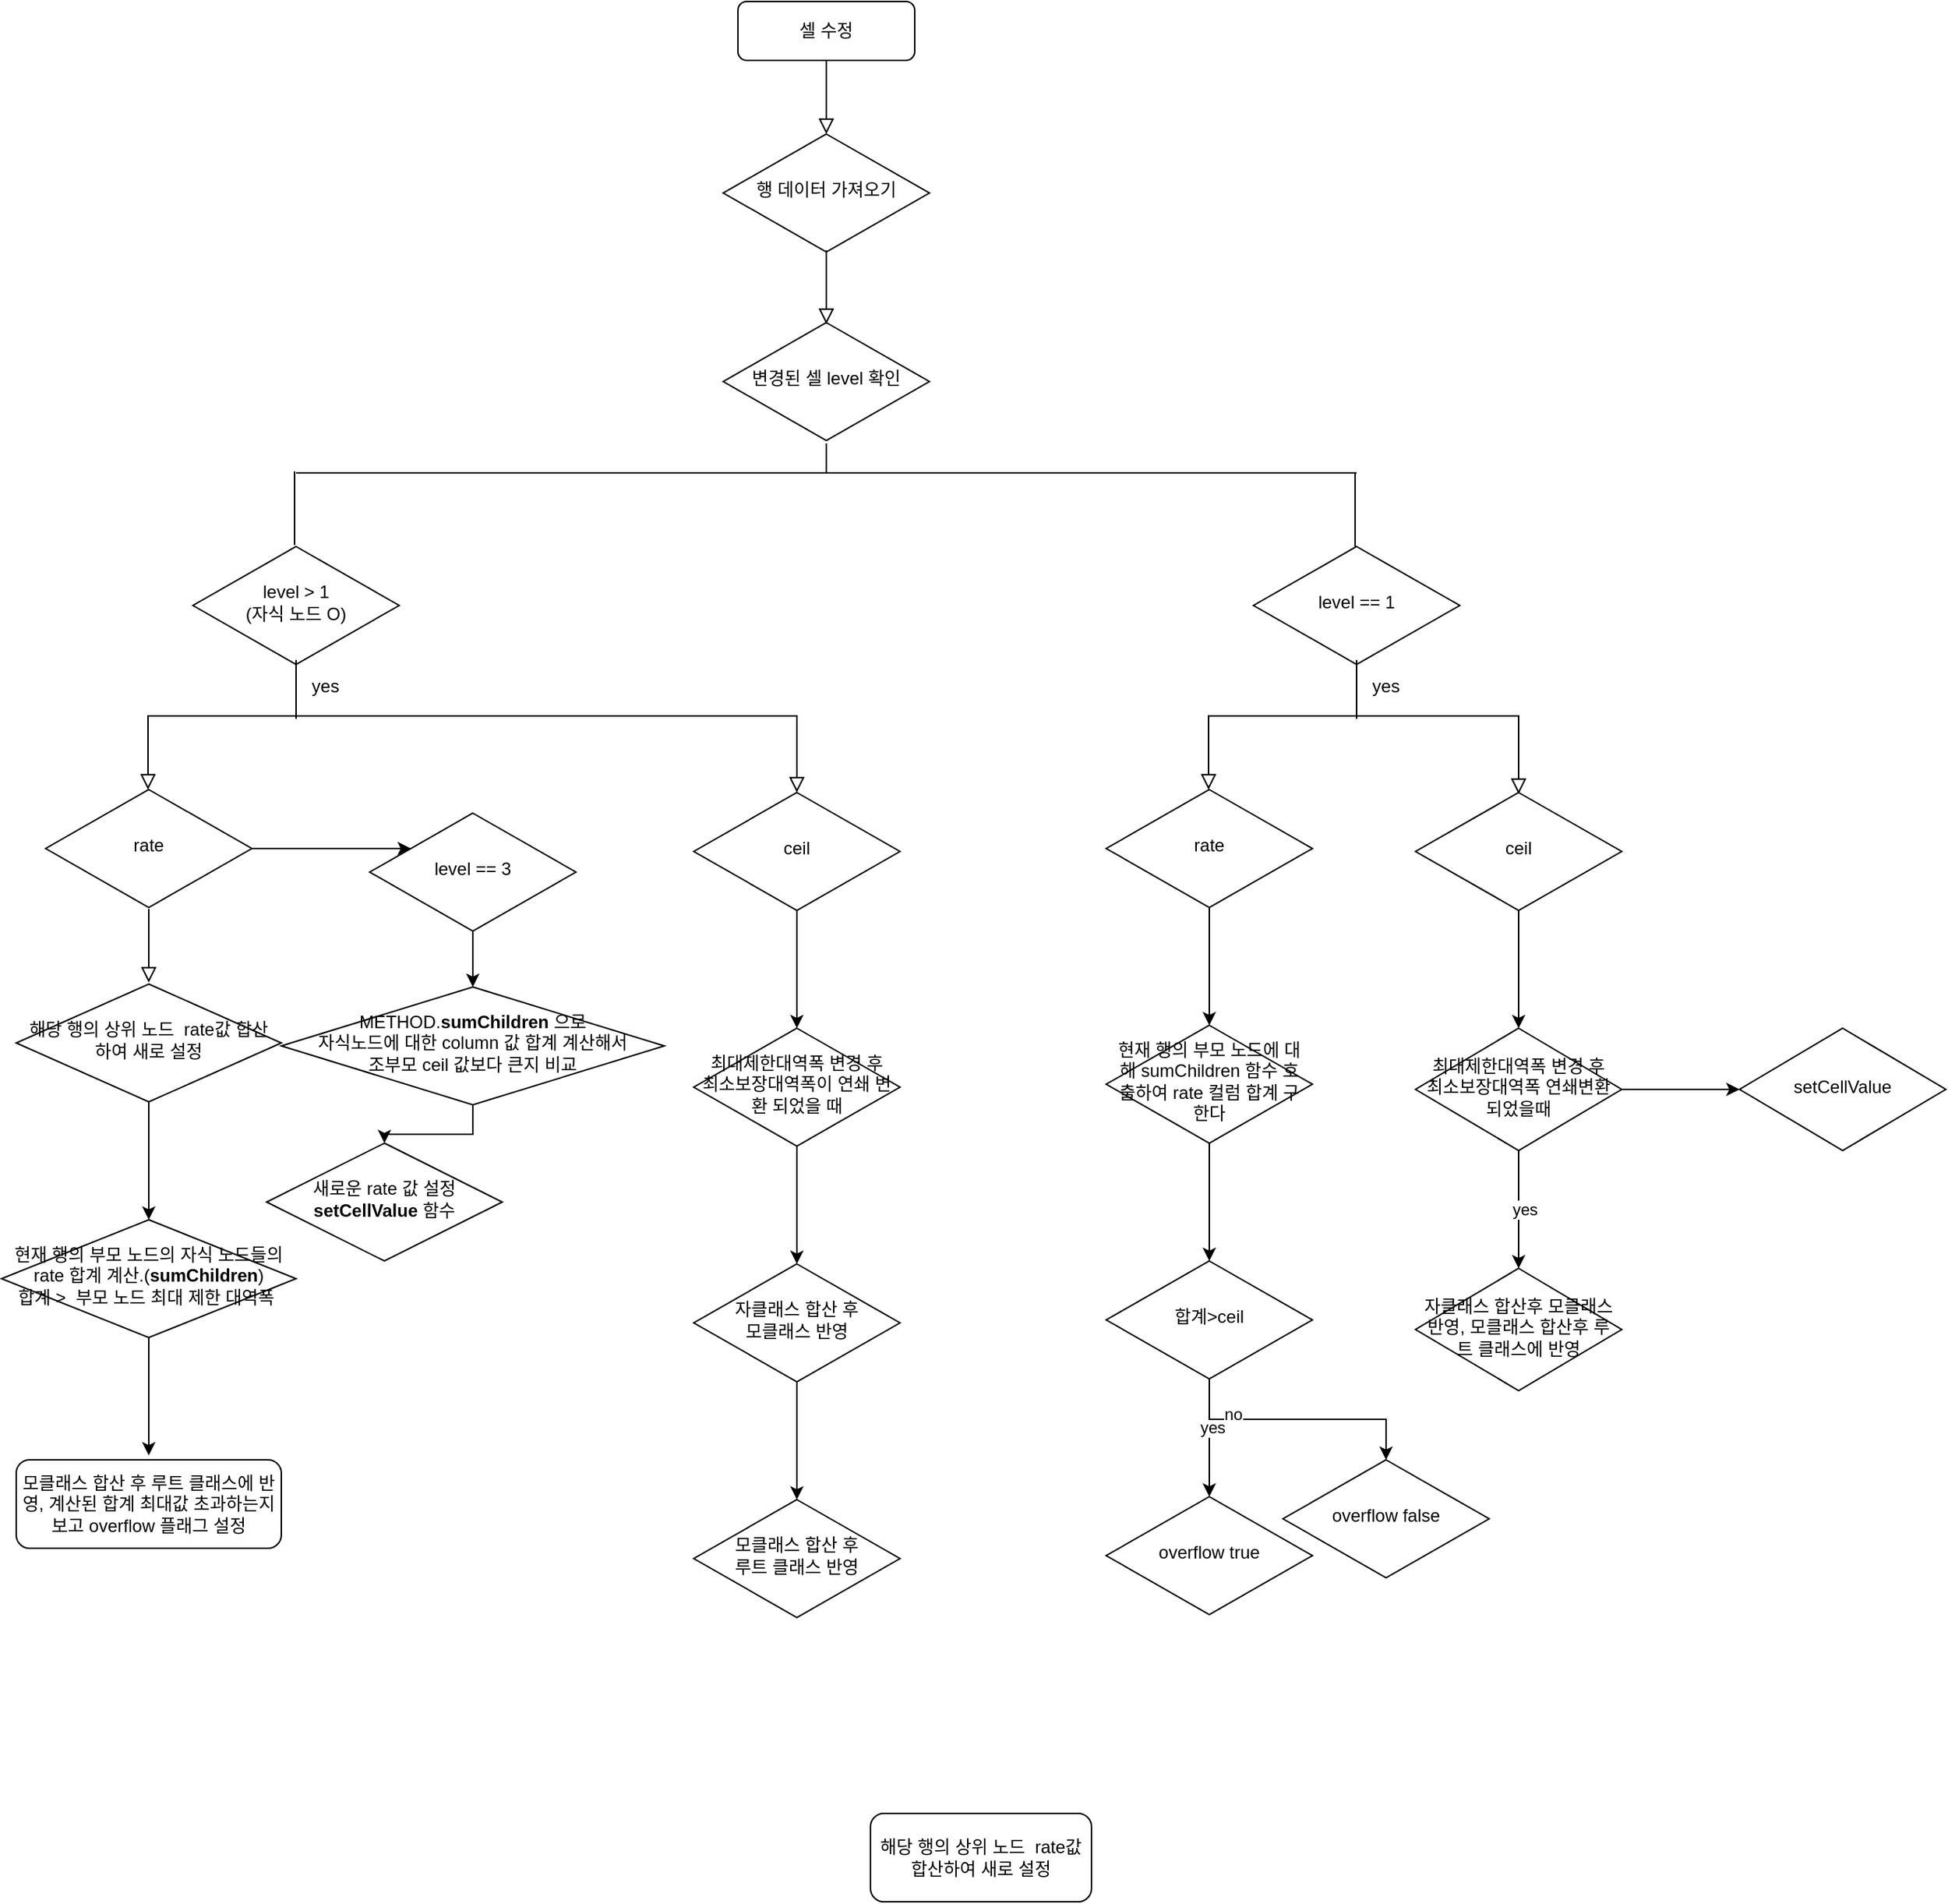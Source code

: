 <mxfile version="22.1.2" type="github">
  <diagram id="C5RBs43oDa-KdzZeNtuy" name="Page-1">
    <mxGraphModel dx="1983" dy="1079" grid="1" gridSize="10" guides="1" tooltips="1" connect="1" arrows="1" fold="1" page="1" pageScale="1" pageWidth="2336" pageHeight="1654" math="0" shadow="0">
      <root>
        <mxCell id="WIyWlLk6GJQsqaUBKTNV-0" />
        <mxCell id="WIyWlLk6GJQsqaUBKTNV-1" parent="WIyWlLk6GJQsqaUBKTNV-0" />
        <mxCell id="WIyWlLk6GJQsqaUBKTNV-2" value="" style="rounded=0;html=1;jettySize=auto;orthogonalLoop=1;fontSize=11;endArrow=block;endFill=0;endSize=8;strokeWidth=1;shadow=0;labelBackgroundColor=none;edgeStyle=orthogonalEdgeStyle;" parent="WIyWlLk6GJQsqaUBKTNV-1" source="WIyWlLk6GJQsqaUBKTNV-3" target="WIyWlLk6GJQsqaUBKTNV-6" edge="1">
          <mxGeometry relative="1" as="geometry" />
        </mxCell>
        <mxCell id="WIyWlLk6GJQsqaUBKTNV-3" value="셀 수정" style="rounded=1;whiteSpace=wrap;html=1;fontSize=12;glass=0;strokeWidth=1;shadow=0;" parent="WIyWlLk6GJQsqaUBKTNV-1" vertex="1">
          <mxGeometry x="900" y="80" width="120" height="40" as="geometry" />
        </mxCell>
        <mxCell id="WIyWlLk6GJQsqaUBKTNV-6" value="행 데이터 가져오기" style="rhombus;whiteSpace=wrap;html=1;shadow=0;fontFamily=Helvetica;fontSize=12;align=center;strokeWidth=1;spacing=6;spacingTop=-4;" parent="WIyWlLk6GJQsqaUBKTNV-1" vertex="1">
          <mxGeometry x="890" y="170" width="140" height="80" as="geometry" />
        </mxCell>
        <mxCell id="oHkGhMjI6xXn3DW6WMqZ-0" value="변경된 셀 level 확인" style="rhombus;whiteSpace=wrap;html=1;shadow=0;fontFamily=Helvetica;fontSize=12;align=center;strokeWidth=1;spacing=6;spacingTop=-4;" vertex="1" parent="WIyWlLk6GJQsqaUBKTNV-1">
          <mxGeometry x="890" y="298" width="140" height="80" as="geometry" />
        </mxCell>
        <mxCell id="oHkGhMjI6xXn3DW6WMqZ-1" value="" style="rounded=0;html=1;jettySize=auto;orthogonalLoop=1;fontSize=11;endArrow=block;endFill=0;endSize=8;strokeWidth=1;shadow=0;labelBackgroundColor=none;edgeStyle=orthogonalEdgeStyle;" edge="1" parent="WIyWlLk6GJQsqaUBKTNV-1">
          <mxGeometry relative="1" as="geometry">
            <mxPoint x="960" y="249" as="sourcePoint" />
            <mxPoint x="960" y="299" as="targetPoint" />
          </mxGeometry>
        </mxCell>
        <mxCell id="oHkGhMjI6xXn3DW6WMqZ-2" value="level &amp;gt; 1&lt;br&gt;(자식 노드 O)" style="rhombus;whiteSpace=wrap;html=1;shadow=0;fontFamily=Helvetica;fontSize=12;align=center;strokeWidth=1;spacing=6;spacingTop=-4;" vertex="1" parent="WIyWlLk6GJQsqaUBKTNV-1">
          <mxGeometry x="530" y="450" width="140" height="80" as="geometry" />
        </mxCell>
        <mxCell id="oHkGhMjI6xXn3DW6WMqZ-4" value="" style="rounded=0;html=1;jettySize=auto;orthogonalLoop=1;fontSize=11;endArrow=block;endFill=0;endSize=8;strokeWidth=1;shadow=0;labelBackgroundColor=none;edgeStyle=orthogonalEdgeStyle;exitX=1;exitY=0;exitDx=0;exitDy=0;" edge="1" parent="WIyWlLk6GJQsqaUBKTNV-1">
          <mxGeometry relative="1" as="geometry">
            <mxPoint x="600" y="565" as="sourcePoint" />
            <mxPoint x="499.5" y="615" as="targetPoint" />
            <Array as="points">
              <mxPoint x="500" y="565" />
            </Array>
          </mxGeometry>
        </mxCell>
        <mxCell id="oHkGhMjI6xXn3DW6WMqZ-130" value="" style="edgeStyle=orthogonalEdgeStyle;rounded=0;orthogonalLoop=1;jettySize=auto;html=1;" edge="1" parent="WIyWlLk6GJQsqaUBKTNV-1" source="oHkGhMjI6xXn3DW6WMqZ-5" target="oHkGhMjI6xXn3DW6WMqZ-62">
          <mxGeometry relative="1" as="geometry">
            <Array as="points">
              <mxPoint x="650" y="650" />
              <mxPoint x="650" y="650" />
            </Array>
          </mxGeometry>
        </mxCell>
        <mxCell id="oHkGhMjI6xXn3DW6WMqZ-5" value="rate" style="rhombus;whiteSpace=wrap;html=1;shadow=0;fontFamily=Helvetica;fontSize=12;align=center;strokeWidth=1;spacing=6;spacingTop=-4;" vertex="1" parent="WIyWlLk6GJQsqaUBKTNV-1">
          <mxGeometry x="430" y="615" width="140" height="80" as="geometry" />
        </mxCell>
        <mxCell id="oHkGhMjI6xXn3DW6WMqZ-6" value="yes" style="text;html=1;strokeColor=none;fillColor=none;align=center;verticalAlign=middle;whiteSpace=wrap;rounded=0;" vertex="1" parent="WIyWlLk6GJQsqaUBKTNV-1">
          <mxGeometry x="590" y="530" width="60" height="30" as="geometry" />
        </mxCell>
        <mxCell id="oHkGhMjI6xXn3DW6WMqZ-9" value="" style="rounded=0;html=1;jettySize=auto;orthogonalLoop=1;fontSize=11;endArrow=block;endFill=0;endSize=8;strokeWidth=1;shadow=0;labelBackgroundColor=none;edgeStyle=orthogonalEdgeStyle;exitX=0.5;exitY=1;exitDx=0;exitDy=0;entryX=0.5;entryY=0;entryDx=0;entryDy=0;" edge="1" parent="WIyWlLk6GJQsqaUBKTNV-1" target="oHkGhMjI6xXn3DW6WMqZ-10">
          <mxGeometry relative="1" as="geometry">
            <mxPoint x="600" y="565" as="sourcePoint" />
            <mxPoint x="920" y="610" as="targetPoint" />
            <Array as="points">
              <mxPoint x="940" y="565" />
            </Array>
          </mxGeometry>
        </mxCell>
        <mxCell id="oHkGhMjI6xXn3DW6WMqZ-132" value="" style="edgeStyle=orthogonalEdgeStyle;rounded=0;orthogonalLoop=1;jettySize=auto;html=1;" edge="1" parent="WIyWlLk6GJQsqaUBKTNV-1" source="oHkGhMjI6xXn3DW6WMqZ-10" target="oHkGhMjI6xXn3DW6WMqZ-131">
          <mxGeometry relative="1" as="geometry" />
        </mxCell>
        <mxCell id="oHkGhMjI6xXn3DW6WMqZ-10" value="ceil" style="rhombus;whiteSpace=wrap;html=1;shadow=0;fontFamily=Helvetica;fontSize=12;align=center;strokeWidth=1;spacing=6;spacingTop=-4;" vertex="1" parent="WIyWlLk6GJQsqaUBKTNV-1">
          <mxGeometry x="870" y="617" width="140" height="80" as="geometry" />
        </mxCell>
        <mxCell id="oHkGhMjI6xXn3DW6WMqZ-11" value="" style="endArrow=none;html=1;rounded=0;endSize=5;" edge="1" parent="WIyWlLk6GJQsqaUBKTNV-1">
          <mxGeometry width="50" height="50" relative="1" as="geometry">
            <mxPoint x="600" y="567" as="sourcePoint" />
            <mxPoint x="600" y="527" as="targetPoint" />
          </mxGeometry>
        </mxCell>
        <mxCell id="oHkGhMjI6xXn3DW6WMqZ-58" value="" style="endArrow=none;html=1;rounded=0;" edge="1" parent="WIyWlLk6GJQsqaUBKTNV-1">
          <mxGeometry width="50" height="50" relative="1" as="geometry">
            <mxPoint x="960" y="400" as="sourcePoint" />
            <mxPoint x="960" y="380" as="targetPoint" />
          </mxGeometry>
        </mxCell>
        <mxCell id="oHkGhMjI6xXn3DW6WMqZ-59" value="" style="endArrow=none;html=1;rounded=0;" edge="1" parent="WIyWlLk6GJQsqaUBKTNV-1">
          <mxGeometry width="50" height="50" relative="1" as="geometry">
            <mxPoint x="599" y="449" as="sourcePoint" />
            <mxPoint x="599" y="399" as="targetPoint" />
          </mxGeometry>
        </mxCell>
        <mxCell id="oHkGhMjI6xXn3DW6WMqZ-60" value="" style="endArrow=none;html=1;rounded=0;" edge="1" parent="WIyWlLk6GJQsqaUBKTNV-1">
          <mxGeometry width="50" height="50" relative="1" as="geometry">
            <mxPoint x="1319" y="450" as="sourcePoint" />
            <mxPoint x="1319" y="400" as="targetPoint" />
          </mxGeometry>
        </mxCell>
        <mxCell id="oHkGhMjI6xXn3DW6WMqZ-61" value="" style="endArrow=none;html=1;rounded=0;" edge="1" parent="WIyWlLk6GJQsqaUBKTNV-1">
          <mxGeometry width="50" height="50" relative="1" as="geometry">
            <mxPoint x="600" y="400" as="sourcePoint" />
            <mxPoint x="1320" y="400" as="targetPoint" />
          </mxGeometry>
        </mxCell>
        <mxCell id="oHkGhMjI6xXn3DW6WMqZ-92" value="" style="edgeStyle=orthogonalEdgeStyle;rounded=0;orthogonalLoop=1;jettySize=auto;html=1;" edge="1" parent="WIyWlLk6GJQsqaUBKTNV-1" source="oHkGhMjI6xXn3DW6WMqZ-62" target="oHkGhMjI6xXn3DW6WMqZ-64">
          <mxGeometry relative="1" as="geometry" />
        </mxCell>
        <mxCell id="oHkGhMjI6xXn3DW6WMqZ-62" value="level == 3" style="rhombus;whiteSpace=wrap;html=1;shadow=0;fontFamily=Helvetica;fontSize=12;align=center;strokeWidth=1;spacing=6;spacingTop=-4;" vertex="1" parent="WIyWlLk6GJQsqaUBKTNV-1">
          <mxGeometry x="650" y="631" width="140" height="80" as="geometry" />
        </mxCell>
        <mxCell id="oHkGhMjI6xXn3DW6WMqZ-95" value="" style="edgeStyle=orthogonalEdgeStyle;rounded=0;orthogonalLoop=1;jettySize=auto;html=1;" edge="1" parent="WIyWlLk6GJQsqaUBKTNV-1" source="oHkGhMjI6xXn3DW6WMqZ-64" target="oHkGhMjI6xXn3DW6WMqZ-94">
          <mxGeometry relative="1" as="geometry" />
        </mxCell>
        <mxCell id="oHkGhMjI6xXn3DW6WMqZ-64" value="METHOD.&lt;b&gt;sumChildren&lt;/b&gt; 으로 &lt;br&gt;자식노드에 대한 column 값 합계 계산해서 &lt;br&gt;조부모 ceil 값보다 큰지 비교" style="rhombus;whiteSpace=wrap;html=1;shadow=0;fontFamily=Helvetica;fontSize=12;align=center;strokeWidth=1;spacing=6;spacingTop=-4;" vertex="1" parent="WIyWlLk6GJQsqaUBKTNV-1">
          <mxGeometry x="590" y="749" width="260" height="80" as="geometry" />
        </mxCell>
        <mxCell id="oHkGhMjI6xXn3DW6WMqZ-69" value="level == 1" style="rhombus;whiteSpace=wrap;html=1;shadow=0;fontFamily=Helvetica;fontSize=12;align=center;strokeWidth=1;spacing=6;spacingTop=-4;" vertex="1" parent="WIyWlLk6GJQsqaUBKTNV-1">
          <mxGeometry x="1250" y="450" width="140" height="80" as="geometry" />
        </mxCell>
        <mxCell id="oHkGhMjI6xXn3DW6WMqZ-70" value="" style="rounded=0;html=1;jettySize=auto;orthogonalLoop=1;fontSize=11;endArrow=block;endFill=0;endSize=8;strokeWidth=1;shadow=0;labelBackgroundColor=none;edgeStyle=orthogonalEdgeStyle;exitX=1;exitY=0;exitDx=0;exitDy=0;" edge="1" parent="WIyWlLk6GJQsqaUBKTNV-1">
          <mxGeometry relative="1" as="geometry">
            <mxPoint x="1320" y="565" as="sourcePoint" />
            <mxPoint x="1219.5" y="615" as="targetPoint" />
            <Array as="points">
              <mxPoint x="1220" y="565" />
            </Array>
          </mxGeometry>
        </mxCell>
        <mxCell id="oHkGhMjI6xXn3DW6WMqZ-103" value="" style="edgeStyle=orthogonalEdgeStyle;rounded=0;orthogonalLoop=1;jettySize=auto;html=1;" edge="1" parent="WIyWlLk6GJQsqaUBKTNV-1" source="oHkGhMjI6xXn3DW6WMqZ-71" target="oHkGhMjI6xXn3DW6WMqZ-102">
          <mxGeometry relative="1" as="geometry" />
        </mxCell>
        <mxCell id="oHkGhMjI6xXn3DW6WMqZ-71" value="rate" style="rhombus;whiteSpace=wrap;html=1;shadow=0;fontFamily=Helvetica;fontSize=12;align=center;strokeWidth=1;spacing=6;spacingTop=-4;" vertex="1" parent="WIyWlLk6GJQsqaUBKTNV-1">
          <mxGeometry x="1150" y="615" width="140" height="80" as="geometry" />
        </mxCell>
        <mxCell id="oHkGhMjI6xXn3DW6WMqZ-72" value="yes" style="text;html=1;strokeColor=none;fillColor=none;align=center;verticalAlign=middle;whiteSpace=wrap;rounded=0;" vertex="1" parent="WIyWlLk6GJQsqaUBKTNV-1">
          <mxGeometry x="1310" y="530" width="60" height="30" as="geometry" />
        </mxCell>
        <mxCell id="oHkGhMjI6xXn3DW6WMqZ-73" value="" style="rounded=0;html=1;jettySize=auto;orthogonalLoop=1;fontSize=11;endArrow=block;endFill=0;endSize=8;strokeWidth=1;shadow=0;labelBackgroundColor=none;edgeStyle=orthogonalEdgeStyle;exitX=0.5;exitY=1;exitDx=0;exitDy=0;" edge="1" parent="WIyWlLk6GJQsqaUBKTNV-1">
          <mxGeometry relative="1" as="geometry">
            <mxPoint x="1320" y="565" as="sourcePoint" />
            <mxPoint x="1430" y="618" as="targetPoint" />
            <Array as="points">
              <mxPoint x="1430" y="565" />
            </Array>
          </mxGeometry>
        </mxCell>
        <mxCell id="oHkGhMjI6xXn3DW6WMqZ-118" value="" style="edgeStyle=orthogonalEdgeStyle;rounded=0;orthogonalLoop=1;jettySize=auto;html=1;" edge="1" parent="WIyWlLk6GJQsqaUBKTNV-1" source="oHkGhMjI6xXn3DW6WMqZ-74" target="oHkGhMjI6xXn3DW6WMqZ-117">
          <mxGeometry relative="1" as="geometry" />
        </mxCell>
        <mxCell id="oHkGhMjI6xXn3DW6WMqZ-74" value="ceil" style="rhombus;whiteSpace=wrap;html=1;shadow=0;fontFamily=Helvetica;fontSize=12;align=center;strokeWidth=1;spacing=6;spacingTop=-4;" vertex="1" parent="WIyWlLk6GJQsqaUBKTNV-1">
          <mxGeometry x="1360" y="617" width="140" height="80" as="geometry" />
        </mxCell>
        <mxCell id="oHkGhMjI6xXn3DW6WMqZ-75" value="" style="endArrow=none;html=1;rounded=0;endSize=5;" edge="1" parent="WIyWlLk6GJQsqaUBKTNV-1">
          <mxGeometry width="50" height="50" relative="1" as="geometry">
            <mxPoint x="1320" y="567" as="sourcePoint" />
            <mxPoint x="1320" y="527" as="targetPoint" />
          </mxGeometry>
        </mxCell>
        <mxCell id="oHkGhMjI6xXn3DW6WMqZ-80" value="" style="rounded=0;html=1;jettySize=auto;orthogonalLoop=1;fontSize=11;endArrow=block;endFill=0;endSize=8;strokeWidth=1;shadow=0;labelBackgroundColor=none;edgeStyle=orthogonalEdgeStyle;" edge="1" parent="WIyWlLk6GJQsqaUBKTNV-1">
          <mxGeometry relative="1" as="geometry">
            <mxPoint x="500" y="696" as="sourcePoint" />
            <mxPoint x="500" y="746" as="targetPoint" />
          </mxGeometry>
        </mxCell>
        <mxCell id="oHkGhMjI6xXn3DW6WMqZ-83" value="모클래스 합산 후 루트 클래스에 반영, 계산된 합계 최대값 초과하는지 보고 overflow 플래그 설정" style="rounded=1;whiteSpace=wrap;html=1;" vertex="1" parent="WIyWlLk6GJQsqaUBKTNV-1">
          <mxGeometry x="410" y="1070" width="180" height="60" as="geometry" />
        </mxCell>
        <mxCell id="oHkGhMjI6xXn3DW6WMqZ-84" value="해당 행의 상위 노드&amp;nbsp; rate값 합산하여 새로 설정" style="rounded=1;whiteSpace=wrap;html=1;" vertex="1" parent="WIyWlLk6GJQsqaUBKTNV-1">
          <mxGeometry x="990" y="1310" width="150" height="60" as="geometry" />
        </mxCell>
        <mxCell id="oHkGhMjI6xXn3DW6WMqZ-125" value="" style="edgeStyle=orthogonalEdgeStyle;rounded=0;orthogonalLoop=1;jettySize=auto;html=1;" edge="1" parent="WIyWlLk6GJQsqaUBKTNV-1" source="oHkGhMjI6xXn3DW6WMqZ-86" target="oHkGhMjI6xXn3DW6WMqZ-124">
          <mxGeometry relative="1" as="geometry" />
        </mxCell>
        <mxCell id="oHkGhMjI6xXn3DW6WMqZ-86" value="해당 행의 상위 노드&amp;nbsp; rate값 합산하여 새로 설정" style="rhombus;whiteSpace=wrap;html=1;shadow=0;fontFamily=Helvetica;fontSize=12;align=center;strokeWidth=1;spacing=6;spacingTop=-4;" vertex="1" parent="WIyWlLk6GJQsqaUBKTNV-1">
          <mxGeometry x="410" y="747" width="180" height="80" as="geometry" />
        </mxCell>
        <mxCell id="oHkGhMjI6xXn3DW6WMqZ-94" value="새로운 rate 값 설정&lt;br&gt;&lt;b&gt;setCellValue&lt;/b&gt; 함수" style="rhombus;whiteSpace=wrap;html=1;shadow=0;fontFamily=Helvetica;fontSize=12;align=center;strokeWidth=1;spacing=6;spacingTop=-4;" vertex="1" parent="WIyWlLk6GJQsqaUBKTNV-1">
          <mxGeometry x="580" y="855" width="160" height="80" as="geometry" />
        </mxCell>
        <mxCell id="oHkGhMjI6xXn3DW6WMqZ-105" value="" style="edgeStyle=orthogonalEdgeStyle;rounded=0;orthogonalLoop=1;jettySize=auto;html=1;" edge="1" parent="WIyWlLk6GJQsqaUBKTNV-1" source="oHkGhMjI6xXn3DW6WMqZ-102" target="oHkGhMjI6xXn3DW6WMqZ-104">
          <mxGeometry relative="1" as="geometry" />
        </mxCell>
        <mxCell id="oHkGhMjI6xXn3DW6WMqZ-102" value="현재 행의 부모 노드에 대해 sumChildren 함수 호출하여 rate 컬럼 합계 구한다" style="rhombus;whiteSpace=wrap;html=1;shadow=0;fontFamily=Helvetica;fontSize=12;align=center;strokeWidth=1;spacing=6;spacingTop=-4;" vertex="1" parent="WIyWlLk6GJQsqaUBKTNV-1">
          <mxGeometry x="1150" y="775" width="140" height="80" as="geometry" />
        </mxCell>
        <mxCell id="oHkGhMjI6xXn3DW6WMqZ-107" value="" style="edgeStyle=orthogonalEdgeStyle;rounded=0;orthogonalLoop=1;jettySize=auto;html=1;" edge="1" parent="WIyWlLk6GJQsqaUBKTNV-1" source="oHkGhMjI6xXn3DW6WMqZ-104" target="oHkGhMjI6xXn3DW6WMqZ-106">
          <mxGeometry relative="1" as="geometry" />
        </mxCell>
        <mxCell id="oHkGhMjI6xXn3DW6WMqZ-108" value="yes" style="edgeLabel;html=1;align=center;verticalAlign=middle;resizable=0;points=[];" vertex="1" connectable="0" parent="oHkGhMjI6xXn3DW6WMqZ-107">
          <mxGeometry x="-0.175" y="2" relative="1" as="geometry">
            <mxPoint as="offset" />
          </mxGeometry>
        </mxCell>
        <mxCell id="oHkGhMjI6xXn3DW6WMqZ-110" value="" style="edgeStyle=orthogonalEdgeStyle;rounded=0;orthogonalLoop=1;jettySize=auto;html=1;" edge="1" parent="WIyWlLk6GJQsqaUBKTNV-1" source="oHkGhMjI6xXn3DW6WMqZ-104" target="oHkGhMjI6xXn3DW6WMqZ-109">
          <mxGeometry relative="1" as="geometry" />
        </mxCell>
        <mxCell id="oHkGhMjI6xXn3DW6WMqZ-111" value="no" style="edgeLabel;html=1;align=center;verticalAlign=middle;resizable=0;points=[];" vertex="1" connectable="0" parent="oHkGhMjI6xXn3DW6WMqZ-110">
          <mxGeometry x="-0.508" y="4" relative="1" as="geometry">
            <mxPoint as="offset" />
          </mxGeometry>
        </mxCell>
        <mxCell id="oHkGhMjI6xXn3DW6WMqZ-104" value="합계&amp;gt;ceil" style="rhombus;whiteSpace=wrap;html=1;shadow=0;fontFamily=Helvetica;fontSize=12;align=center;strokeWidth=1;spacing=6;spacingTop=-4;" vertex="1" parent="WIyWlLk6GJQsqaUBKTNV-1">
          <mxGeometry x="1150" y="935" width="140" height="80" as="geometry" />
        </mxCell>
        <mxCell id="oHkGhMjI6xXn3DW6WMqZ-106" value="overflow true" style="rhombus;whiteSpace=wrap;html=1;shadow=0;fontFamily=Helvetica;fontSize=12;align=center;strokeWidth=1;spacing=6;spacingTop=-4;" vertex="1" parent="WIyWlLk6GJQsqaUBKTNV-1">
          <mxGeometry x="1150" y="1095" width="140" height="80" as="geometry" />
        </mxCell>
        <mxCell id="oHkGhMjI6xXn3DW6WMqZ-109" value="overflow false" style="rhombus;whiteSpace=wrap;html=1;shadow=0;fontFamily=Helvetica;fontSize=12;align=center;strokeWidth=1;spacing=6;spacingTop=-4;" vertex="1" parent="WIyWlLk6GJQsqaUBKTNV-1">
          <mxGeometry x="1270" y="1070" width="140" height="80" as="geometry" />
        </mxCell>
        <mxCell id="oHkGhMjI6xXn3DW6WMqZ-120" value="" style="edgeStyle=orthogonalEdgeStyle;rounded=0;orthogonalLoop=1;jettySize=auto;html=1;" edge="1" parent="WIyWlLk6GJQsqaUBKTNV-1" source="oHkGhMjI6xXn3DW6WMqZ-117" target="oHkGhMjI6xXn3DW6WMqZ-119">
          <mxGeometry relative="1" as="geometry" />
        </mxCell>
        <mxCell id="oHkGhMjI6xXn3DW6WMqZ-121" value="yes" style="edgeLabel;html=1;align=center;verticalAlign=middle;resizable=0;points=[];" vertex="1" connectable="0" parent="oHkGhMjI6xXn3DW6WMqZ-120">
          <mxGeometry y="4" relative="1" as="geometry">
            <mxPoint as="offset" />
          </mxGeometry>
        </mxCell>
        <mxCell id="oHkGhMjI6xXn3DW6WMqZ-123" value="" style="edgeStyle=orthogonalEdgeStyle;rounded=0;orthogonalLoop=1;jettySize=auto;html=1;" edge="1" parent="WIyWlLk6GJQsqaUBKTNV-1" source="oHkGhMjI6xXn3DW6WMqZ-117" target="oHkGhMjI6xXn3DW6WMqZ-122">
          <mxGeometry relative="1" as="geometry" />
        </mxCell>
        <mxCell id="oHkGhMjI6xXn3DW6WMqZ-117" value="최대제한대역폭 변경 후 최소보장대역폭 연쇄변환되었을때" style="rhombus;whiteSpace=wrap;html=1;shadow=0;fontFamily=Helvetica;fontSize=12;align=center;strokeWidth=1;spacing=6;spacingTop=-4;" vertex="1" parent="WIyWlLk6GJQsqaUBKTNV-1">
          <mxGeometry x="1360" y="777" width="140" height="83" as="geometry" />
        </mxCell>
        <mxCell id="oHkGhMjI6xXn3DW6WMqZ-119" value="자클래스 합산후 모클래스 반영, 모클래스 합산후 루트 클래스에 반영" style="rhombus;whiteSpace=wrap;html=1;shadow=0;fontFamily=Helvetica;fontSize=12;align=center;strokeWidth=1;spacing=6;spacingTop=-4;" vertex="1" parent="WIyWlLk6GJQsqaUBKTNV-1">
          <mxGeometry x="1360" y="940" width="140" height="83" as="geometry" />
        </mxCell>
        <mxCell id="oHkGhMjI6xXn3DW6WMqZ-122" value="setCellValue" style="rhombus;whiteSpace=wrap;html=1;shadow=0;fontFamily=Helvetica;fontSize=12;align=center;strokeWidth=1;spacing=6;spacingTop=-4;" vertex="1" parent="WIyWlLk6GJQsqaUBKTNV-1">
          <mxGeometry x="1580" y="777" width="140" height="83" as="geometry" />
        </mxCell>
        <mxCell id="oHkGhMjI6xXn3DW6WMqZ-127" value="" style="edgeStyle=orthogonalEdgeStyle;rounded=0;orthogonalLoop=1;jettySize=auto;html=1;" edge="1" parent="WIyWlLk6GJQsqaUBKTNV-1" source="oHkGhMjI6xXn3DW6WMqZ-124">
          <mxGeometry relative="1" as="geometry">
            <mxPoint x="500" y="1067" as="targetPoint" />
          </mxGeometry>
        </mxCell>
        <mxCell id="oHkGhMjI6xXn3DW6WMqZ-124" value="현재 행의 부모 노드의 자식 노드들의 rate 합계 계산.(&lt;b&gt;sumChildren&lt;/b&gt;)&lt;br&gt;합계 &amp;gt;&amp;nbsp; 부모 노드 최대 제한 대역폭&amp;nbsp;" style="rhombus;whiteSpace=wrap;html=1;shadow=0;fontFamily=Helvetica;fontSize=12;align=center;strokeWidth=1;spacing=6;spacingTop=-4;" vertex="1" parent="WIyWlLk6GJQsqaUBKTNV-1">
          <mxGeometry x="400" y="907" width="200" height="80" as="geometry" />
        </mxCell>
        <mxCell id="oHkGhMjI6xXn3DW6WMqZ-134" value="" style="edgeStyle=orthogonalEdgeStyle;rounded=0;orthogonalLoop=1;jettySize=auto;html=1;" edge="1" parent="WIyWlLk6GJQsqaUBKTNV-1" source="oHkGhMjI6xXn3DW6WMqZ-131" target="oHkGhMjI6xXn3DW6WMqZ-133">
          <mxGeometry relative="1" as="geometry" />
        </mxCell>
        <mxCell id="oHkGhMjI6xXn3DW6WMqZ-131" value="최대제한대역폭 변경 후 최소보장대역폭이 연쇄 변환 되었을 때" style="rhombus;whiteSpace=wrap;html=1;shadow=0;fontFamily=Helvetica;fontSize=12;align=center;strokeWidth=1;spacing=6;spacingTop=-4;" vertex="1" parent="WIyWlLk6GJQsqaUBKTNV-1">
          <mxGeometry x="870" y="777" width="140" height="80" as="geometry" />
        </mxCell>
        <mxCell id="oHkGhMjI6xXn3DW6WMqZ-136" value="" style="edgeStyle=orthogonalEdgeStyle;rounded=0;orthogonalLoop=1;jettySize=auto;html=1;" edge="1" parent="WIyWlLk6GJQsqaUBKTNV-1" source="oHkGhMjI6xXn3DW6WMqZ-133" target="oHkGhMjI6xXn3DW6WMqZ-135">
          <mxGeometry relative="1" as="geometry" />
        </mxCell>
        <mxCell id="oHkGhMjI6xXn3DW6WMqZ-133" value="자클래스 합산 후 &lt;br&gt;모클래스 반영" style="rhombus;whiteSpace=wrap;html=1;shadow=0;fontFamily=Helvetica;fontSize=12;align=center;strokeWidth=1;spacing=6;spacingTop=-4;" vertex="1" parent="WIyWlLk6GJQsqaUBKTNV-1">
          <mxGeometry x="870" y="937" width="140" height="80" as="geometry" />
        </mxCell>
        <mxCell id="oHkGhMjI6xXn3DW6WMqZ-135" value="모클래스 합산 후 &lt;br&gt;루트 클래스 반영" style="rhombus;whiteSpace=wrap;html=1;shadow=0;fontFamily=Helvetica;fontSize=12;align=center;strokeWidth=1;spacing=6;spacingTop=-4;" vertex="1" parent="WIyWlLk6GJQsqaUBKTNV-1">
          <mxGeometry x="870" y="1097" width="140" height="80" as="geometry" />
        </mxCell>
      </root>
    </mxGraphModel>
  </diagram>
</mxfile>
